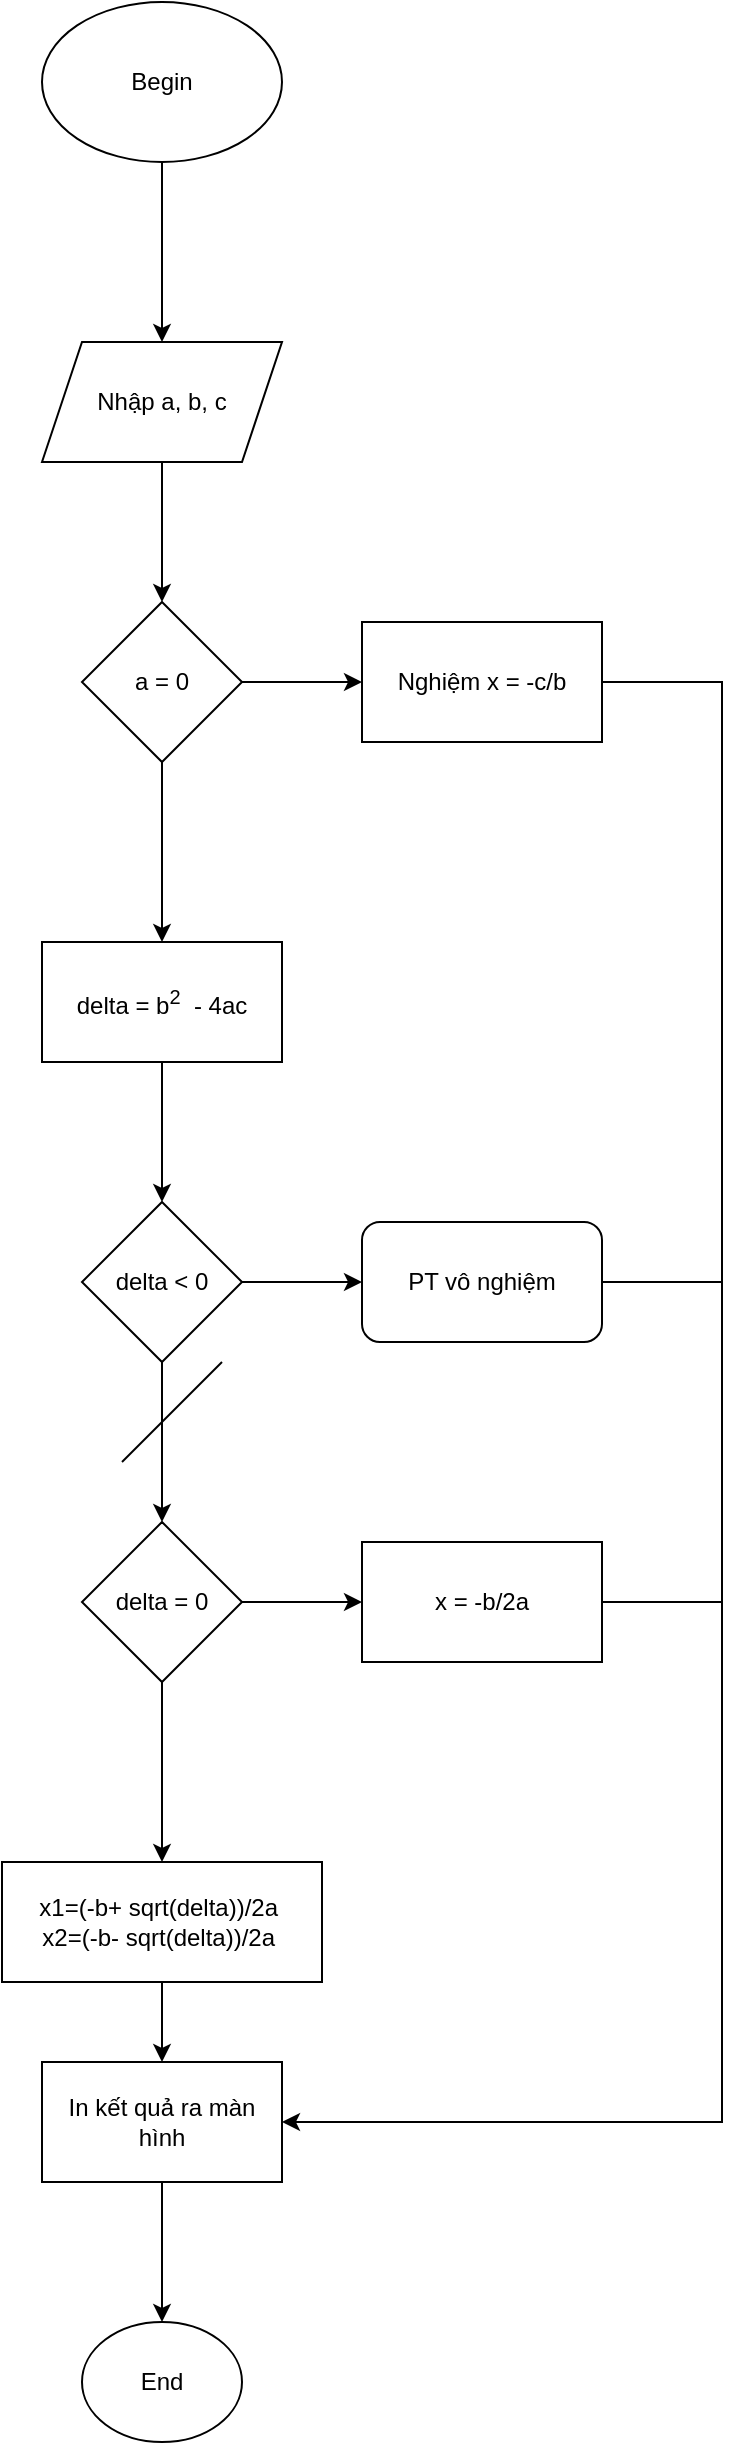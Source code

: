 <mxfile version="22.1.16" type="github">
  <diagram name="Trang-1" id="-HHkhr7CmErtUl-bY4qL">
    <mxGraphModel dx="797" dy="454" grid="1" gridSize="10" guides="1" tooltips="1" connect="1" arrows="1" fold="1" page="1" pageScale="1" pageWidth="827" pageHeight="1169" math="0" shadow="0">
      <root>
        <mxCell id="0" />
        <mxCell id="1" parent="0" />
        <mxCell id="nzLeIhQh2oLokmoCojXW-3" value="" style="edgeStyle=orthogonalEdgeStyle;rounded=0;orthogonalLoop=1;jettySize=auto;html=1;" edge="1" parent="1" source="nzLeIhQh2oLokmoCojXW-1" target="nzLeIhQh2oLokmoCojXW-2">
          <mxGeometry relative="1" as="geometry" />
        </mxCell>
        <mxCell id="nzLeIhQh2oLokmoCojXW-1" value="Begin" style="ellipse;whiteSpace=wrap;html=1;" vertex="1" parent="1">
          <mxGeometry x="340" y="20" width="120" height="80" as="geometry" />
        </mxCell>
        <mxCell id="nzLeIhQh2oLokmoCojXW-5" value="" style="edgeStyle=orthogonalEdgeStyle;rounded=0;orthogonalLoop=1;jettySize=auto;html=1;" edge="1" parent="1" source="nzLeIhQh2oLokmoCojXW-2" target="nzLeIhQh2oLokmoCojXW-4">
          <mxGeometry relative="1" as="geometry" />
        </mxCell>
        <mxCell id="nzLeIhQh2oLokmoCojXW-2" value="Nhập a, b, c" style="shape=parallelogram;perimeter=parallelogramPerimeter;whiteSpace=wrap;html=1;fixedSize=1;" vertex="1" parent="1">
          <mxGeometry x="340" y="190" width="120" height="60" as="geometry" />
        </mxCell>
        <mxCell id="nzLeIhQh2oLokmoCojXW-8" value="" style="edgeStyle=orthogonalEdgeStyle;rounded=0;orthogonalLoop=1;jettySize=auto;html=1;" edge="1" parent="1" source="nzLeIhQh2oLokmoCojXW-4" target="nzLeIhQh2oLokmoCojXW-7">
          <mxGeometry relative="1" as="geometry" />
        </mxCell>
        <mxCell id="nzLeIhQh2oLokmoCojXW-10" value="" style="edgeStyle=orthogonalEdgeStyle;rounded=0;orthogonalLoop=1;jettySize=auto;html=1;" edge="1" parent="1" source="nzLeIhQh2oLokmoCojXW-4" target="nzLeIhQh2oLokmoCojXW-9">
          <mxGeometry relative="1" as="geometry" />
        </mxCell>
        <mxCell id="nzLeIhQh2oLokmoCojXW-4" value="a = 0" style="rhombus;whiteSpace=wrap;html=1;" vertex="1" parent="1">
          <mxGeometry x="360" y="320" width="80" height="80" as="geometry" />
        </mxCell>
        <mxCell id="nzLeIhQh2oLokmoCojXW-7" value="Nghiệm x = -c/b" style="whiteSpace=wrap;html=1;" vertex="1" parent="1">
          <mxGeometry x="500" y="330" width="120" height="60" as="geometry" />
        </mxCell>
        <mxCell id="nzLeIhQh2oLokmoCojXW-12" value="" style="edgeStyle=orthogonalEdgeStyle;rounded=0;orthogonalLoop=1;jettySize=auto;html=1;" edge="1" parent="1" source="nzLeIhQh2oLokmoCojXW-9" target="nzLeIhQh2oLokmoCojXW-11">
          <mxGeometry relative="1" as="geometry" />
        </mxCell>
        <mxCell id="nzLeIhQh2oLokmoCojXW-9" value="delta = b&lt;sup&gt;2&lt;/sup&gt;&amp;nbsp; - 4ac" style="whiteSpace=wrap;html=1;" vertex="1" parent="1">
          <mxGeometry x="340" y="490" width="120" height="60" as="geometry" />
        </mxCell>
        <mxCell id="nzLeIhQh2oLokmoCojXW-14" value="" style="edgeStyle=orthogonalEdgeStyle;rounded=0;orthogonalLoop=1;jettySize=auto;html=1;" edge="1" parent="1" source="nzLeIhQh2oLokmoCojXW-11" target="nzLeIhQh2oLokmoCojXW-13">
          <mxGeometry relative="1" as="geometry" />
        </mxCell>
        <mxCell id="nzLeIhQh2oLokmoCojXW-16" value="" style="edgeStyle=orthogonalEdgeStyle;rounded=0;orthogonalLoop=1;jettySize=auto;html=1;" edge="1" parent="1" source="nzLeIhQh2oLokmoCojXW-11" target="nzLeIhQh2oLokmoCojXW-15">
          <mxGeometry relative="1" as="geometry" />
        </mxCell>
        <mxCell id="nzLeIhQh2oLokmoCojXW-11" value="delta &amp;lt; 0" style="rhombus;whiteSpace=wrap;html=1;" vertex="1" parent="1">
          <mxGeometry x="360" y="620" width="80" height="80" as="geometry" />
        </mxCell>
        <mxCell id="nzLeIhQh2oLokmoCojXW-38" style="edgeStyle=orthogonalEdgeStyle;rounded=0;orthogonalLoop=1;jettySize=auto;html=1;exitX=1;exitY=0.5;exitDx=0;exitDy=0;endArrow=none;endFill=0;" edge="1" parent="1" source="nzLeIhQh2oLokmoCojXW-13">
          <mxGeometry relative="1" as="geometry">
            <mxPoint x="680" y="660" as="targetPoint" />
          </mxGeometry>
        </mxCell>
        <mxCell id="nzLeIhQh2oLokmoCojXW-13" value="PT vô nghiệm" style="rounded=1;whiteSpace=wrap;html=1;gradientColor=none;rotation=0;perimeter=rectanglePerimeter;" vertex="1" parent="1">
          <mxGeometry x="500" y="630" width="120" height="60" as="geometry" />
        </mxCell>
        <mxCell id="nzLeIhQh2oLokmoCojXW-18" value="" style="edgeStyle=orthogonalEdgeStyle;rounded=0;orthogonalLoop=1;jettySize=auto;html=1;" edge="1" parent="1" source="nzLeIhQh2oLokmoCojXW-15" target="nzLeIhQh2oLokmoCojXW-17">
          <mxGeometry relative="1" as="geometry" />
        </mxCell>
        <mxCell id="nzLeIhQh2oLokmoCojXW-25" value="" style="edgeStyle=orthogonalEdgeStyle;rounded=0;orthogonalLoop=1;jettySize=auto;html=1;" edge="1" parent="1" source="nzLeIhQh2oLokmoCojXW-15" target="nzLeIhQh2oLokmoCojXW-24">
          <mxGeometry relative="1" as="geometry" />
        </mxCell>
        <mxCell id="nzLeIhQh2oLokmoCojXW-15" value="delta = 0" style="rhombus;whiteSpace=wrap;html=1;" vertex="1" parent="1">
          <mxGeometry x="360" y="780" width="80" height="80" as="geometry" />
        </mxCell>
        <mxCell id="nzLeIhQh2oLokmoCojXW-39" style="edgeStyle=orthogonalEdgeStyle;rounded=0;orthogonalLoop=1;jettySize=auto;html=1;exitX=1;exitY=0.5;exitDx=0;exitDy=0;endArrow=none;endFill=0;" edge="1" parent="1" source="nzLeIhQh2oLokmoCojXW-17">
          <mxGeometry relative="1" as="geometry">
            <mxPoint x="680" y="820" as="targetPoint" />
          </mxGeometry>
        </mxCell>
        <mxCell id="nzLeIhQh2oLokmoCojXW-17" value="x = -b/2a" style="whiteSpace=wrap;html=1;" vertex="1" parent="1">
          <mxGeometry x="500" y="790" width="120" height="60" as="geometry" />
        </mxCell>
        <mxCell id="nzLeIhQh2oLokmoCojXW-32" value="" style="edgeStyle=orthogonalEdgeStyle;rounded=0;orthogonalLoop=1;jettySize=auto;html=1;" edge="1" parent="1" source="nzLeIhQh2oLokmoCojXW-24" target="nzLeIhQh2oLokmoCojXW-31">
          <mxGeometry relative="1" as="geometry" />
        </mxCell>
        <mxCell id="nzLeIhQh2oLokmoCojXW-24" value="x1=(-b+ sqrt(delta))/2a&amp;nbsp;&lt;br&gt;x2=(-b- sqrt(delta))/2a&amp;nbsp;" style="whiteSpace=wrap;html=1;" vertex="1" parent="1">
          <mxGeometry x="320" y="950" width="160" height="60" as="geometry" />
        </mxCell>
        <mxCell id="nzLeIhQh2oLokmoCojXW-41" value="" style="edgeStyle=orthogonalEdgeStyle;rounded=0;orthogonalLoop=1;jettySize=auto;html=1;" edge="1" parent="1" source="nzLeIhQh2oLokmoCojXW-31" target="nzLeIhQh2oLokmoCojXW-40">
          <mxGeometry relative="1" as="geometry" />
        </mxCell>
        <mxCell id="nzLeIhQh2oLokmoCojXW-31" value="In kết quả ra màn hình" style="whiteSpace=wrap;html=1;" vertex="1" parent="1">
          <mxGeometry x="340" y="1050" width="120" height="60" as="geometry" />
        </mxCell>
        <mxCell id="nzLeIhQh2oLokmoCojXW-33" style="edgeStyle=orthogonalEdgeStyle;rounded=0;orthogonalLoop=1;jettySize=auto;html=1;" edge="1" parent="1" source="nzLeIhQh2oLokmoCojXW-7" target="nzLeIhQh2oLokmoCojXW-31">
          <mxGeometry relative="1" as="geometry">
            <Array as="points">
              <mxPoint x="680" y="360" />
            </Array>
          </mxGeometry>
        </mxCell>
        <mxCell id="nzLeIhQh2oLokmoCojXW-36" value="" style="endArrow=none;html=1;rounded=0;" edge="1" parent="1">
          <mxGeometry width="50" height="50" relative="1" as="geometry">
            <mxPoint x="380" y="750" as="sourcePoint" />
            <mxPoint x="430" y="700" as="targetPoint" />
          </mxGeometry>
        </mxCell>
        <mxCell id="nzLeIhQh2oLokmoCojXW-40" value="End" style="ellipse;whiteSpace=wrap;html=1;" vertex="1" parent="1">
          <mxGeometry x="360" y="1180" width="80" height="60" as="geometry" />
        </mxCell>
      </root>
    </mxGraphModel>
  </diagram>
</mxfile>
